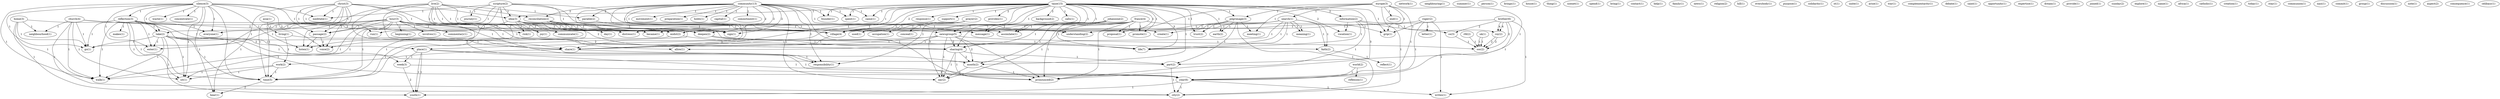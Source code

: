 digraph G {
  home [ label="home(3)" ];
  neighbourhood [ label="neighbourhood(1)" ];
  go [ label="go(1)" ];
  walk [ label="walk(1)" ];
  village [ label="village(4)" ];
  city [ label="city(2)" ];
  church [ label="church(4)" ];
  became [ label="became(1)" ];
  sit [ label="sit(1)" ];
  network [ label="network(1)" ];
  neighbouring [ label="neighbouring(1)" ];
  live [ label="live(2)" ];
  share [ label="share(3)" ];
  reconciliation [ label="reconciliation(2)" ];
  responsibility [ label="responsibility(1)" ];
  distress [ label="distress(1)" ];
  midst [ label="midst(2)" ];
  share [ label="share(1)" ];
  time [ label="time(5)" ];
  parable [ label="parable(2)" ];
  sign [ label="sign(1)" ];
  summer [ label="summer(1)" ];
  silence [ label="silence(3)" ];
  reflection [ label="reflection(3)" ];
  waste [ label="waste(1)" ];
  concentrate [ label="concentrate(1)" ];
  take [ label="take(2)" ];
  everyone [ label="everyone(1)" ];
  meditate [ label="meditate(1)" ];
  enter [ label="enter(1)" ];
  passage [ label="passage(2)" ];
  listen [ label="listen(1)" ];
  voice [ label="voice(2)" ];
  hear [ label="hear(1)" ];
  place [ label="place(1)" ];
  week [ label="week(3)" ];
  year [ label="year(6)" ];
  youth [ label="youth(1)" ];
  person [ label="person(1)" ];
  brings [ label="brings(1)" ];
  community [ label="community(13)" ];
  movement [ label="movement(1)" ];
  founder [ label="founder(1)" ];
  spent [ label="spent(1)" ];
  preparation [ label="preparation(1)" ];
  holds [ label="holds(1)" ];
  came [ label="came(1)" ];
  capital [ label="capital(1)" ];
  commitment [ label="commitment(1)" ];
  zay [ label="zay(2)" ];
  create [ label="create(1)" ];
  pronounced [ label="pronounced(2)" ];
  makes [ label="makes(1)" ];
  sharing [ label="sharing(4)" ];
  part [ label="part(2)" ];
  asia [ label="asia(1)" ];
  living [ label="living(1)" ];
  house [ label="house(1)" ];
  thing [ label="thing(1)" ];
  search [ label="search(1)" ];
  deepen [ label="deepen(2)" ];
  faith [ label="faith(2)" ];
  meaning [ label="meaning(1)" ];
  understanding [ label="understanding(2)" ];
  life [ label="life(7)" ];
  europe [ label="europe(3)" ];
  pilgrimage [ label="pilgrimage(3)" ];
  grip [ label="grip(1)" ];
  end [ label="end(1)" ];
  search [ label="search(1)" ];
  meeting [ label="meeting(1)" ];
  usenet [ label="usenet(1)" ];
  spend [ label="spend(1)" ];
  bring [ label="bring(1)" ];
  taize [ label="taize(15)" ];
  response [ label="response(1)" ];
  support [ label="support(1)" ];
  provides [ label="provides(1)" ];
  proposal [ label="proposal(1)" ];
  idea [ label="idea(3)" ];
  promote [ label="promote(1)" ];
  newsgroup [ label="newsgroup(5)" ];
  month [ label="month(2)" ];
  background [ label="background(2)" ];
  calls [ label="calls(1)" ];
  information [ label="information(2)" ];
  message [ label="message(1)" ];
  assimilate [ label="assimilate(1)" ];
  trust [ label="trust(2)" ];
  vocation [ label="vocation(1)" ];
  earth [ label="earth(2)" ];
  contact [ label="contact(1)" ];
  hour [ label="hour(3)" ];
  beginning [ label="beginning(1)" ];
  involves [ label="involves(1)" ];
  commentary [ label="commentary(1)" ];
  allow [ label="allow(1)" ];
  help [ label="help(1)" ];
  scripture [ label="scripture(2)" ];
  journey [ label="journey(1)" ];
  france [ label="france(4)" ];
  place [ label="place(1)" ];
  family [ label="family(1)" ];
  news [ label="news(1)" ];
  religion [ label="religion(2)" ];
  work [ label="work(2)" ];
  hill [ label="hill(1)" ];
  roger [ label="roger(2)" ];
  letter [ label="letter(1)" ];
  writes [ label="writes(1)" ];
  prayer [ label="prayer(2)" ];
  used [ label="used(1)" ];
  occupation [ label="occupation(1)" ];
  conceal [ label="conceal(1)" ];
  everybody [ label="everybody(1)" ];
  uk [ label="uk(2)" ];
  soc [ label="soc(2)" ];
  christ [ label="christ(3)" ];
  risk [ label="risk(1)" ];
  joy [ label="joy(1)" ];
  communicate [ label="communicate(1)" ];
  run [ label="run(1)" ];
  day [ label="day(1)" ];
  uk [ label="uk(1)" ];
  purpose [ label="purpose(1)" ];
  solidarity [ label="solidarity(1)" ];
  st [ label="st(1)" ];
  unite [ label="unite(1)" ];
  arise [ label="arise(1)" ];
  war [ label="war(1)" ];
  complementarity [ label="complementarity(1)" ];
  debate [ label="debate(1)" ];
  saint [ label="saint(1)" ];
  opportunity [ label="opportunity(1)" ];
  expertise [ label="expertise(1)" ];
  dream [ label="dream(1)" ];
  provide [ label="provide(1)" ];
  joined [ label="joined(1)" ];
  sunday [ label="sunday(2)" ];
  explore [ label="explore(1)" ];
  name [ label="name(1)" ];
  brother [ label="brother(6)" ];
  roy [ label="roy(2)" ];
  co [ label="co(3)" ];
  roy [ label="roy(2)" ];
  africa [ label="africa(1)" ];
  catholic [ label="catholic(1)" ];
  creation [ label="creation(1)" ];
  today [ label="today(1)" ];
  stay [ label="stay(1)" ];
  communion [ label="communion(1)" ];
  world [ label="world(2)" ];
  reflexion [ label="reflexion(1)" ];
  nazi [ label="nazi(1)" ];
  reflect [ label="reflect(1)" ];
  commit [ label="commit(1)" ];
  group [ label="group(1)" ];
  discussion [ label="discussion(1)" ];
  johannine [ label="johannine(2)" ];
  note [ label="note(1)" ];
  aspect [ label="aspect(2)" ];
  consequence [ label="consequence(1)" ];
  celibacy [ label="celibacy(1)" ];
  rfd [ label="rfd(2)" ];
  home -> neighbourhood [ label="1" ];
  home -> go [ label="1" ];
  home -> walk [ label="1" ];
  home -> village [ label="2" ];
  home -> city [ label="1" ];
  church -> neighbourhood [ label="1" ];
  church -> go [ label="1" ];
  church -> became [ label="2" ];
  church -> walk [ label="1" ];
  church -> village [ label="1" ];
  church -> sit [ label="1" ];
  church -> city [ label="1" ];
  live -> share [ label="1" ];
  live -> reconciliation [ label="1" ];
  live -> responsibility [ label="1" ];
  live -> distress [ label="1" ];
  live -> village [ label="1" ];
  live -> midst [ label="1" ];
  live -> share [ label="1" ];
  live -> time [ label="1" ];
  live -> parable [ label="1" ];
  live -> sign [ label="1" ];
  silence -> reflection [ label="1" ];
  silence -> waste [ label="1" ];
  silence -> concentrate [ label="1" ];
  silence -> take [ label="1" ];
  silence -> go [ label="1" ];
  silence -> everyone [ label="1" ];
  silence -> meditate [ label="1" ];
  silence -> enter [ label="1" ];
  silence -> passage [ label="1" ];
  silence -> walk [ label="1" ];
  silence -> listen [ label="1" ];
  silence -> voice [ label="2" ];
  silence -> sit [ label="1" ];
  silence -> time [ label="1" ];
  silence -> hear [ label="1" ];
  place -> week [ label="1" ];
  place -> year [ label="1" ];
  place -> youth [ label="1" ];
  community -> movement [ label="1" ];
  community -> founder [ label="1" ];
  community -> spent [ label="1" ];
  community -> preparation [ label="1" ];
  community -> share [ label="1" ];
  community -> reconciliation [ label="2" ];
  community -> holds [ label="1" ];
  community -> came [ label="1" ];
  community -> responsibility [ label="1" ];
  community -> distress [ label="2" ];
  community -> capital [ label="1" ];
  community -> commitment [ label="1" ];
  community -> zay [ label="1" ];
  community -> village [ label="1" ];
  community -> create [ label="1" ];
  community -> midst [ label="2" ];
  community -> share [ label="1" ];
  community -> time [ label="2" ];
  community -> pronounced [ label="1" ];
  community -> parable [ label="2" ];
  community -> sign [ label="2" ];
  reflection -> take [ label="1" ];
  reflection -> go [ label="1" ];
  reflection -> makes [ label="1" ];
  reflection -> everyone [ label="1" ];
  reflection -> enter [ label="1" ];
  reflection -> sharing [ label="1" ];
  reflection -> part [ label="1" ];
  reflection -> walk [ label="1" ];
  reflection -> sit [ label="1" ];
  reflection -> time [ label="1" ];
  asia -> living [ label="1" ];
  search -> deepen [ label="1" ];
  search -> sharing [ label="1" ];
  search -> faith [ label="1" ];
  search -> meaning [ label="1" ];
  search -> understanding [ label="1" ];
  search -> life [ label="1" ];
  europe -> pilgrimage [ label="1" ];
  europe -> grip [ label="1" ];
  europe -> part [ label="1" ];
  europe -> end [ label="1" ];
  europe -> search [ label="1" ];
  europe -> village [ label="1" ];
  europe -> meeting [ label="1" ];
  europe -> year [ label="1" ];
  europe -> city [ label="1" ];
  taize -> response [ label="1" ];
  taize -> support [ label="1" ];
  taize -> provides [ label="2" ];
  taize -> founder [ label="1" ];
  taize -> pilgrimage [ label="1" ];
  taize -> spent [ label="1" ];
  taize -> proposal [ label="1" ];
  taize -> share [ label="1" ];
  taize -> came [ label="1" ];
  taize -> idea [ label="1" ];
  taize -> promote [ label="1" ];
  taize -> newsgroup [ label="1" ];
  taize -> responsibility [ label="1" ];
  taize -> grip [ label="1" ];
  taize -> sharing [ label="1" ];
  taize -> month [ label="1" ];
  taize -> background [ label="2" ];
  taize -> zay [ label="3" ];
  taize -> village [ label="2" ];
  taize -> midst [ label="1" ];
  taize -> calls [ label="1" ];
  taize -> share [ label="1" ];
  taize -> information [ label="2" ];
  taize -> message [ label="1" ];
  taize -> assimilate [ label="1" ];
  taize -> trust [ label="1" ];
  taize -> vocation [ label="2" ];
  taize -> pronounced [ label="3" ];
  taize -> life [ label="3" ];
  taize -> earth [ label="1" ];
  hour -> take [ label="1" ];
  hour -> beginning [ label="1" ];
  hour -> go [ label="1" ];
  hour -> everyone [ label="1" ];
  hour -> newsgroup [ label="1" ];
  hour -> enter [ label="1" ];
  hour -> sharing [ label="1" ];
  hour -> month [ label="1" ];
  hour -> passage [ label="1" ];
  hour -> walk [ label="1" ];
  hour -> involves [ label="1" ];
  hour -> commentary [ label="1" ];
  hour -> allow [ label="1" ];
  hour -> sit [ label="1" ];
  hour -> time [ label="1" ];
  scripture -> journey [ label="1" ];
  scripture -> idea [ label="1" ];
  scripture -> deepen [ label="1" ];
  scripture -> meditate [ label="1" ];
  scripture -> passage [ label="1" ];
  scripture -> listen [ label="1" ];
  scripture -> voice [ label="1" ];
  scripture -> understanding [ label="1" ];
  scripture -> life [ label="1" ];
  france -> proposal [ label="1" ];
  france -> promote [ label="1" ];
  france -> newsgroup [ label="1" ];
  france -> grip [ label="1" ];
  france -> sharing [ label="1" ];
  france -> month [ label="1" ];
  france -> zay [ label="1" ];
  france -> village [ label="1" ];
  france -> pronounced [ label="1" ];
  take -> go [ label="1" ];
  take -> week [ label="1" ];
  take -> enter [ label="1" ];
  take -> place [ label="2" ];
  take -> walk [ label="1" ];
  take -> sit [ label="1" ];
  take -> year [ label="1" ];
  take -> youth [ label="1" ];
  take -> time [ label="1" ];
  pilgrimage -> part [ label="1" ];
  pilgrimage -> create [ label="1" ];
  pilgrimage -> meeting [ label="1" ];
  pilgrimage -> city [ label="1" ];
  pilgrimage -> trust [ label="1" ];
  pilgrimage -> earth [ label="1" ];
  share -> responsibility [ label="1" ];
  share -> work [ label="1" ];
  roger -> letter [ label="1" ];
  roger -> grip [ label="1" ];
  roger -> village [ label="1" ];
  roger -> year [ label="1" ];
  roger -> writes [ label="1" ];
  prayer -> used [ label="1" ];
  prayer -> became [ label="1" ];
  prayer -> village [ label="1" ];
  prayer -> occupation [ label="1" ];
  prayer -> conceal [ label="1" ];
  uk -> soc [ label="1" ];
  christ -> idea [ label="1" ];
  christ -> meditate [ label="1" ];
  christ -> risk [ label="1" ];
  christ -> joy [ label="1" ];
  christ -> passage [ label="1" ];
  christ -> listen [ label="1" ];
  christ -> voice [ label="2" ];
  christ -> communicate [ label="1" ];
  christ -> run [ label="1" ];
  christ -> time [ label="1" ];
  christ -> hear [ label="1" ];
  reconciliation -> distress [ label="1" ];
  reconciliation -> became [ label="1" ];
  reconciliation -> village [ label="1" ];
  reconciliation -> midst [ label="1" ];
  reconciliation -> day [ label="1" ];
  reconciliation -> time [ label="1" ];
  idea -> deepen [ label="1" ];
  idea -> risk [ label="1" ];
  idea -> joy [ label="1" ];
  idea -> midst [ label="1" ];
  idea -> communicate [ label="1" ];
  idea -> message [ label="1" ];
  idea -> assimilate [ label="1" ];
  idea -> run [ label="1" ];
  idea -> understanding [ label="1" ];
  idea -> life [ label="2" ];
  week -> year [ label="2" ];
  week -> youth [ label="2" ];
  newsgroup -> sharing [ label="2" ];
  newsgroup -> month [ label="2" ];
  newsgroup -> place [ label="1" ];
  newsgroup -> zay [ label="1" ];
  newsgroup -> allow [ label="1" ];
  newsgroup -> share [ label="1" ];
  newsgroup -> pronounced [ label="1" ];
  newsgroup -> soc [ label="1" ];
  uk -> soc [ label="1" ];
  living -> work [ label="1" ];
  living -> share [ label="1" ];
  deepen -> sharing [ label="1" ];
  deepen -> faith [ label="1" ];
  sharing -> month [ label="2" ];
  sharing -> part [ label="1" ];
  sharing -> zay [ label="1" ];
  sharing -> pronounced [ label="1" ];
  month -> zay [ label="1" ];
  month -> pronounced [ label="1" ];
  part -> city [ label="1" ];
  place -> year [ label="1" ];
  place -> youth [ label="1" ];
  work -> walk [ label="1" ];
  work -> sit [ label="1" ];
  work -> time [ label="1" ];
  passage -> listen [ label="1" ];
  passage -> voice [ label="1" ];
  brother -> village [ label="1" ];
  brother -> roy [ label="4" ];
  brother -> year [ label="1" ];
  brother -> writes [ label="1" ];
  brother -> co [ label="2" ];
  brother -> roy [ label="4" ];
  brother -> soc [ label="2" ];
  search -> faith [ label="1" ];
  search -> meaning [ label="1" ];
  search -> understanding [ label="1" ];
  search -> life [ label="1" ];
  village -> share [ label="1" ];
  roy -> soc [ label="2" ];
  midst -> time [ label="1" ];
  midst -> life [ label="1" ];
  information -> vocation [ label="1" ];
  information -> co [ label="1" ];
  information -> roy [ label="1" ];
  information -> pronounced [ label="1" ];
  information -> life [ label="1" ];
  world -> reflexion [ label="1" ];
  world -> year [ label="1" ];
  faith -> reflect [ label="1" ];
  year -> city [ label="1" ];
  year -> writes [ label="1" ];
  year -> youth [ label="1" ];
  johannine -> message [ label="1" ];
  johannine -> assimilate [ label="1" ];
  johannine -> pronounced [ label="1" ];
  johannine -> life [ label="1" ];
  co -> soc [ label="1" ];
  time -> hear [ label="2" ];
  roy -> soc [ label="2" ];
  parable -> sign [ label="1" ];
  rfd -> soc [ label="1" ];
}
